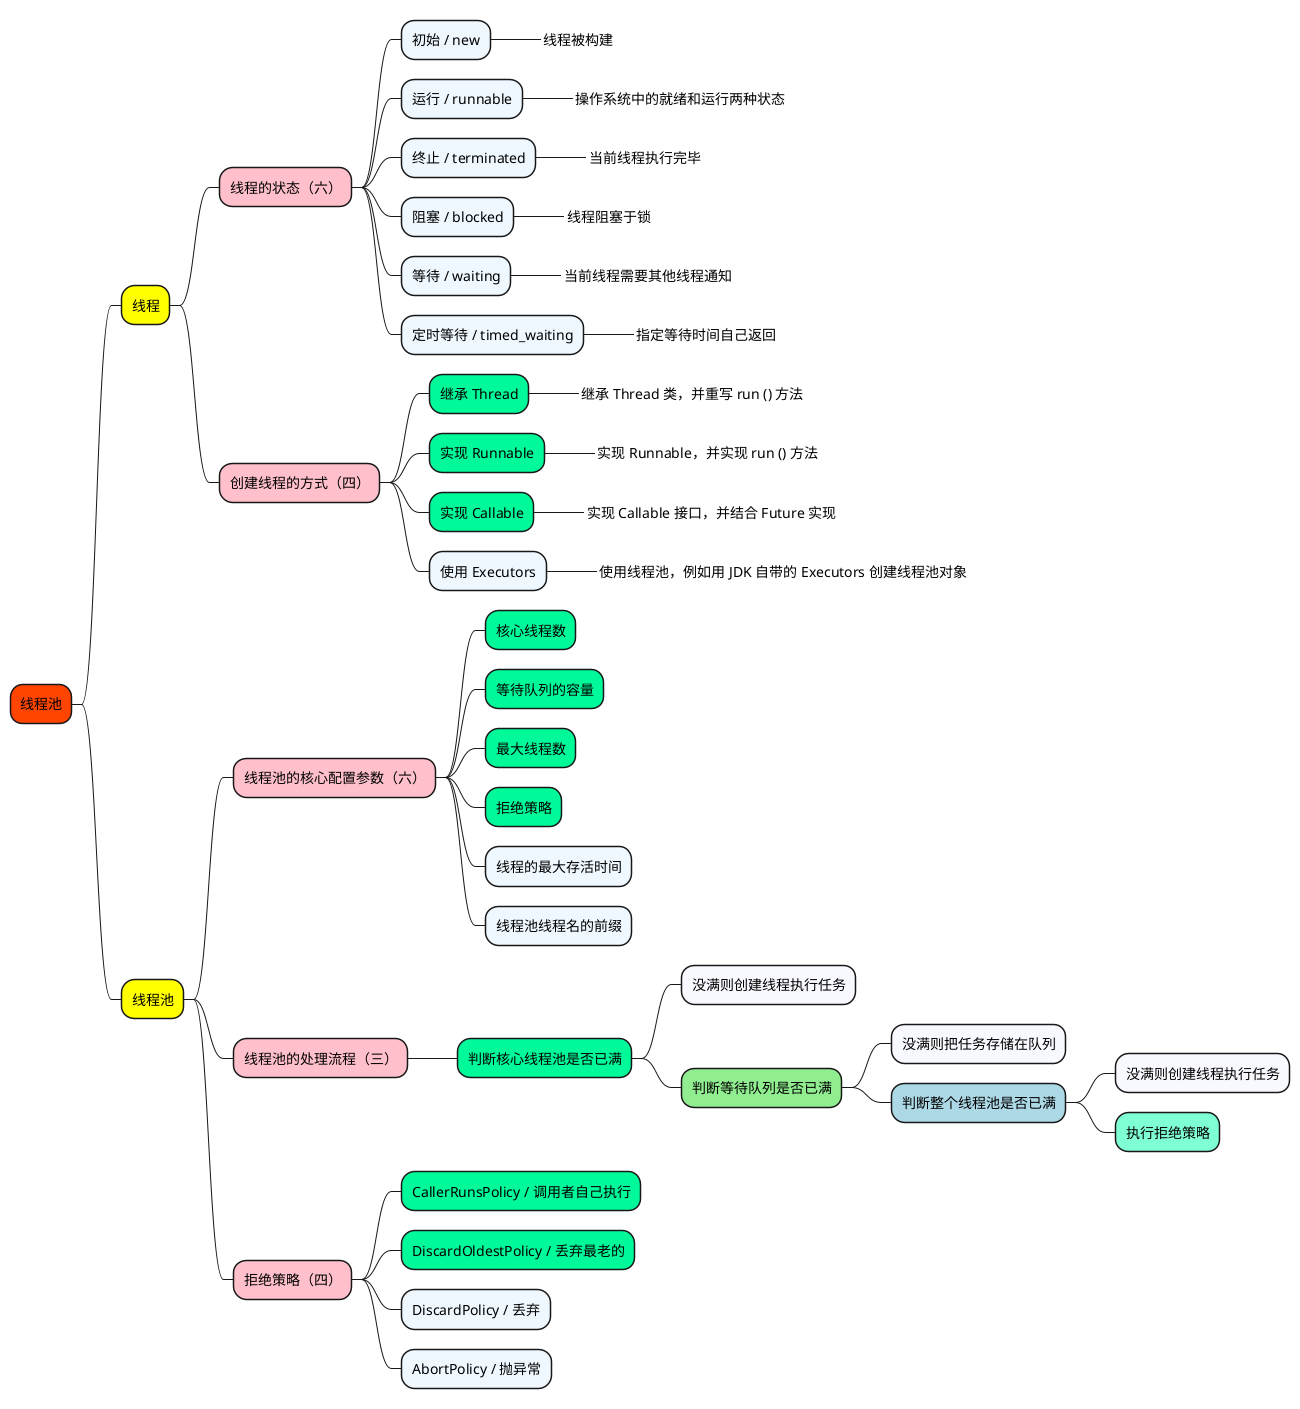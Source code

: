 @startmindmap

+[#OrangeRed] 线程池

++[#yellow] 线程

+++[#Pink] 线程的状态（六）
++++[#AliceBlue] 初始 / new
+++++[#GhostWhite]_ 线程被构建
++++[#AliceBlue] 运行 / runnable
+++++[#GhostWhite]_ 操作系统中的就绪和运行两种状态
++++[#AliceBlue] 终止 / terminated
+++++[#GhostWhite]_ 当前线程执行完毕
++++[#AliceBlue] 阻塞 / blocked
+++++[#GhostWhite]_ 线程阻塞于锁
++++[#AliceBlue] 等待 / waiting
+++++[#GhostWhite]_ 当前线程需要其他线程通知
++++[#AliceBlue] 定时等待 / timed_waiting
+++++[#GhostWhite]_ 指定等待时间自己返回

+++[#Pink] 创建线程的方式（四）
++++[#MediumSpringGreen] 继承 Thread
+++++[#GhostWhite]_ 继承 Thread 类，并重写 run () 方法
++++[#MediumSpringGreen] 实现 Runnable
+++++[#GhostWhite]_ 实现 Runnable，并实现 run () 方法
++++[#MediumSpringGreen] 实现 Callable
+++++[#GhostWhite]_ 实现 Callable 接口，并结合 Future 实现
++++[#AliceBlue] 使用 Executors
+++++[#GhostWhite]_ 使用线程池，例如用 JDK 自带的 Executors 创建线程池对象


++[#yellow] 线程池

+++[#Pink] 线程池的核心配置参数（六）
++++[#MediumSpringGreen] 核心线程数
++++[#MediumSpringGreen] 等待队列的容量
++++[#MediumSpringGreen] 最大线程数
++++[#MediumSpringGreen] 拒绝策略
++++[#AliceBlue] 线程的最大存活时间
++++[#AliceBlue] 线程池线程名的前缀

+++[#Pink] 线程池的处理流程（三）
++++[#MediumSpringGreen] 判断核心线程池是否已满
+++++[#GhostWhite] 没满则创建线程执行任务
+++++[#LightGreen] 判断等待队列是否已满
++++++[#GhostWhite] 没满则把任务存储在队列
++++++[#LightBlue] 判断整个线程池是否已满
+++++++[#GhostWhite] 没满则创建线程执行任务
+++++++[#Aquamarine] 执行拒绝策略

+++[#Pink] 拒绝策略（四）
++++[#MediumSpringGreen] CallerRunsPolicy / 调用者自己执行
++++[#MediumSpringGreen] DiscardOldestPolicy / 丢弃最老的
++++[#AliceBlue] DiscardPolicy / 丢弃
++++[#AliceBlue] AbortPolicy / 抛异常


@endmindmap